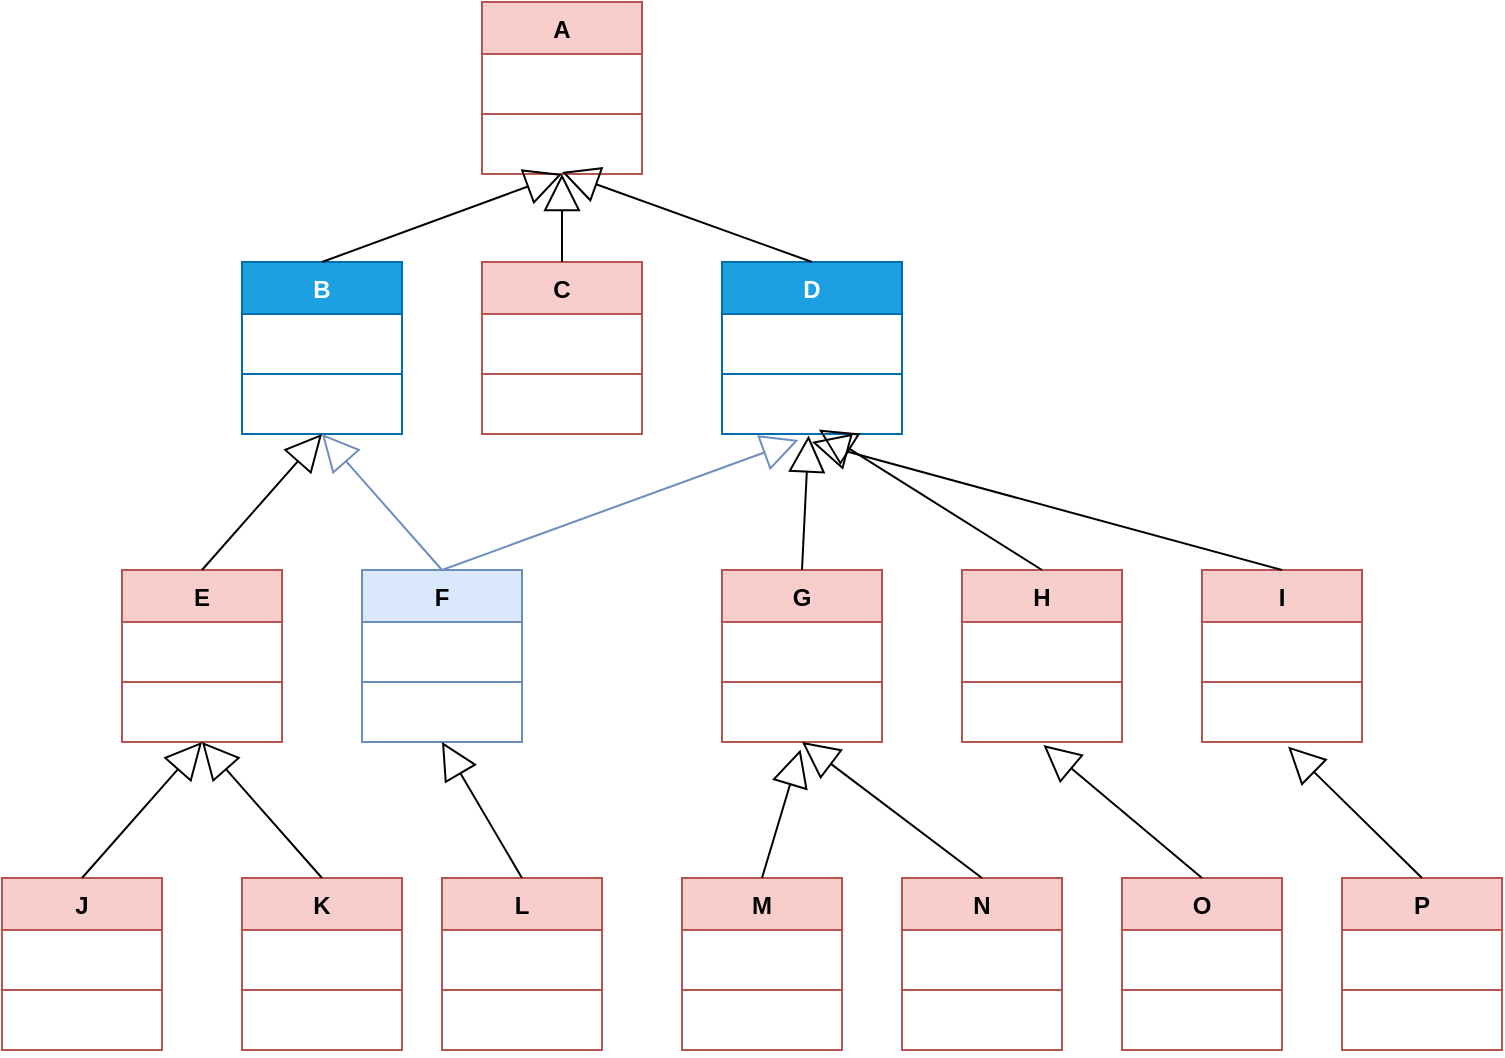 <mxfile version="26.1.1">
  <diagram name="Seite-1" id="t1emL3vpIH7qn-BHUX7M">
    <mxGraphModel dx="954" dy="498" grid="1" gridSize="10" guides="1" tooltips="1" connect="1" arrows="1" fold="1" page="1" pageScale="1" pageWidth="827" pageHeight="1169" math="0" shadow="0">
      <root>
        <mxCell id="0" />
        <mxCell id="1" parent="0" />
        <mxCell id="ouGo8xsbE3St2x3m8OEg-1" value="A" style="swimlane;fontStyle=1;align=center;verticalAlign=top;childLayout=stackLayout;horizontal=1;startSize=26;horizontalStack=0;resizeParent=1;resizeParentMax=0;resizeLast=0;collapsible=1;marginBottom=0;whiteSpace=wrap;html=1;fillColor=#f8cecc;strokeColor=#b85450;" parent="1" vertex="1">
          <mxGeometry x="360" y="30" width="80" height="86" as="geometry" />
        </mxCell>
        <mxCell id="ouGo8xsbE3St2x3m8OEg-2" value="&amp;nbsp;" style="text;strokeColor=none;fillColor=none;align=left;verticalAlign=top;spacingLeft=4;spacingRight=4;overflow=hidden;rotatable=0;points=[[0,0.5],[1,0.5]];portConstraint=eastwest;whiteSpace=wrap;html=1;" parent="ouGo8xsbE3St2x3m8OEg-1" vertex="1">
          <mxGeometry y="26" width="80" height="26" as="geometry" />
        </mxCell>
        <mxCell id="ouGo8xsbE3St2x3m8OEg-3" value="" style="line;strokeWidth=1;fillColor=none;align=left;verticalAlign=middle;spacingTop=-1;spacingLeft=3;spacingRight=3;rotatable=0;labelPosition=right;points=[];portConstraint=eastwest;strokeColor=inherit;" parent="ouGo8xsbE3St2x3m8OEg-1" vertex="1">
          <mxGeometry y="52" width="80" height="8" as="geometry" />
        </mxCell>
        <mxCell id="ouGo8xsbE3St2x3m8OEg-4" value="&amp;nbsp;" style="text;strokeColor=none;fillColor=none;align=left;verticalAlign=top;spacingLeft=4;spacingRight=4;overflow=hidden;rotatable=0;points=[[0,0.5],[1,0.5]];portConstraint=eastwest;whiteSpace=wrap;html=1;" parent="ouGo8xsbE3St2x3m8OEg-1" vertex="1">
          <mxGeometry y="60" width="80" height="26" as="geometry" />
        </mxCell>
        <mxCell id="ouGo8xsbE3St2x3m8OEg-60" value="B" style="swimlane;fontStyle=1;align=center;verticalAlign=top;childLayout=stackLayout;horizontal=1;startSize=26;horizontalStack=0;resizeParent=1;resizeParentMax=0;resizeLast=0;collapsible=1;marginBottom=0;whiteSpace=wrap;html=1;fillColor=#1ba1e2;strokeColor=#006EAF;fontColor=#ffffff;" parent="1" vertex="1">
          <mxGeometry x="240" y="160" width="80" height="86" as="geometry" />
        </mxCell>
        <mxCell id="ouGo8xsbE3St2x3m8OEg-61" value="&amp;nbsp;" style="text;strokeColor=none;fillColor=none;align=left;verticalAlign=top;spacingLeft=4;spacingRight=4;overflow=hidden;rotatable=0;points=[[0,0.5],[1,0.5]];portConstraint=eastwest;whiteSpace=wrap;html=1;" parent="ouGo8xsbE3St2x3m8OEg-60" vertex="1">
          <mxGeometry y="26" width="80" height="26" as="geometry" />
        </mxCell>
        <mxCell id="ouGo8xsbE3St2x3m8OEg-62" value="" style="line;strokeWidth=1;fillColor=none;align=left;verticalAlign=middle;spacingTop=-1;spacingLeft=3;spacingRight=3;rotatable=0;labelPosition=right;points=[];portConstraint=eastwest;strokeColor=inherit;" parent="ouGo8xsbE3St2x3m8OEg-60" vertex="1">
          <mxGeometry y="52" width="80" height="8" as="geometry" />
        </mxCell>
        <mxCell id="ouGo8xsbE3St2x3m8OEg-63" value="&amp;nbsp;" style="text;strokeColor=none;fillColor=none;align=left;verticalAlign=top;spacingLeft=4;spacingRight=4;overflow=hidden;rotatable=0;points=[[0,0.5],[1,0.5]];portConstraint=eastwest;whiteSpace=wrap;html=1;" parent="ouGo8xsbE3St2x3m8OEg-60" vertex="1">
          <mxGeometry y="60" width="80" height="26" as="geometry" />
        </mxCell>
        <mxCell id="ouGo8xsbE3St2x3m8OEg-64" value="C" style="swimlane;fontStyle=1;align=center;verticalAlign=top;childLayout=stackLayout;horizontal=1;startSize=26;horizontalStack=0;resizeParent=1;resizeParentMax=0;resizeLast=0;collapsible=1;marginBottom=0;whiteSpace=wrap;html=1;fillColor=#f8cecc;strokeColor=#b85450;" parent="1" vertex="1">
          <mxGeometry x="360" y="160" width="80" height="86" as="geometry" />
        </mxCell>
        <mxCell id="ouGo8xsbE3St2x3m8OEg-65" value="&amp;nbsp;" style="text;strokeColor=none;fillColor=none;align=left;verticalAlign=top;spacingLeft=4;spacingRight=4;overflow=hidden;rotatable=0;points=[[0,0.5],[1,0.5]];portConstraint=eastwest;whiteSpace=wrap;html=1;" parent="ouGo8xsbE3St2x3m8OEg-64" vertex="1">
          <mxGeometry y="26" width="80" height="26" as="geometry" />
        </mxCell>
        <mxCell id="ouGo8xsbE3St2x3m8OEg-66" value="" style="line;strokeWidth=1;fillColor=none;align=left;verticalAlign=middle;spacingTop=-1;spacingLeft=3;spacingRight=3;rotatable=0;labelPosition=right;points=[];portConstraint=eastwest;strokeColor=inherit;" parent="ouGo8xsbE3St2x3m8OEg-64" vertex="1">
          <mxGeometry y="52" width="80" height="8" as="geometry" />
        </mxCell>
        <mxCell id="ouGo8xsbE3St2x3m8OEg-67" value="&amp;nbsp;" style="text;strokeColor=none;fillColor=none;align=left;verticalAlign=top;spacingLeft=4;spacingRight=4;overflow=hidden;rotatable=0;points=[[0,0.5],[1,0.5]];portConstraint=eastwest;whiteSpace=wrap;html=1;" parent="ouGo8xsbE3St2x3m8OEg-64" vertex="1">
          <mxGeometry y="60" width="80" height="26" as="geometry" />
        </mxCell>
        <mxCell id="ouGo8xsbE3St2x3m8OEg-68" value="D" style="swimlane;fontStyle=1;align=center;verticalAlign=top;childLayout=stackLayout;horizontal=1;startSize=26;horizontalStack=0;resizeParent=1;resizeParentMax=0;resizeLast=0;collapsible=1;marginBottom=0;whiteSpace=wrap;html=1;fillColor=#1ba1e2;strokeColor=#006EAF;fontColor=#ffffff;" parent="1" vertex="1">
          <mxGeometry x="480" y="160" width="90" height="86" as="geometry" />
        </mxCell>
        <mxCell id="ouGo8xsbE3St2x3m8OEg-69" value="&amp;nbsp;" style="text;strokeColor=none;fillColor=none;align=left;verticalAlign=top;spacingLeft=4;spacingRight=4;overflow=hidden;rotatable=0;points=[[0,0.5],[1,0.5]];portConstraint=eastwest;whiteSpace=wrap;html=1;" parent="ouGo8xsbE3St2x3m8OEg-68" vertex="1">
          <mxGeometry y="26" width="90" height="26" as="geometry" />
        </mxCell>
        <mxCell id="ouGo8xsbE3St2x3m8OEg-70" value="" style="line;strokeWidth=1;fillColor=none;align=left;verticalAlign=middle;spacingTop=-1;spacingLeft=3;spacingRight=3;rotatable=0;labelPosition=right;points=[];portConstraint=eastwest;strokeColor=inherit;" parent="ouGo8xsbE3St2x3m8OEg-68" vertex="1">
          <mxGeometry y="52" width="90" height="8" as="geometry" />
        </mxCell>
        <mxCell id="ouGo8xsbE3St2x3m8OEg-71" value="&amp;nbsp;" style="text;strokeColor=none;fillColor=none;align=left;verticalAlign=top;spacingLeft=4;spacingRight=4;overflow=hidden;rotatable=0;points=[[0,0.5],[1,0.5]];portConstraint=eastwest;whiteSpace=wrap;html=1;" parent="ouGo8xsbE3St2x3m8OEg-68" vertex="1">
          <mxGeometry y="60" width="90" height="26" as="geometry" />
        </mxCell>
        <mxCell id="ouGo8xsbE3St2x3m8OEg-73" value="" style="endArrow=block;endSize=16;endFill=0;html=1;rounded=0;exitX=0.5;exitY=0;exitDx=0;exitDy=0;entryX=0.5;entryY=1;entryDx=0;entryDy=0;" parent="1" source="ouGo8xsbE3St2x3m8OEg-60" target="ouGo8xsbE3St2x3m8OEg-1" edge="1">
          <mxGeometry width="160" relative="1" as="geometry">
            <mxPoint x="290" y="140" as="sourcePoint" />
            <mxPoint x="450" y="140" as="targetPoint" />
          </mxGeometry>
        </mxCell>
        <mxCell id="ouGo8xsbE3St2x3m8OEg-74" value="" style="endArrow=block;endSize=16;endFill=0;html=1;rounded=0;exitX=0.5;exitY=0;exitDx=0;exitDy=0;" parent="1" source="ouGo8xsbE3St2x3m8OEg-64" target="ouGo8xsbE3St2x3m8OEg-1" edge="1">
          <mxGeometry width="160" relative="1" as="geometry">
            <mxPoint x="290" y="170" as="sourcePoint" />
            <mxPoint x="410" y="126" as="targetPoint" />
          </mxGeometry>
        </mxCell>
        <mxCell id="ouGo8xsbE3St2x3m8OEg-75" value="" style="endArrow=block;endSize=16;endFill=0;html=1;rounded=0;exitX=0.5;exitY=0;exitDx=0;exitDy=0;" parent="1" source="ouGo8xsbE3St2x3m8OEg-68" edge="1">
          <mxGeometry width="160" relative="1" as="geometry">
            <mxPoint x="410" y="170" as="sourcePoint" />
            <mxPoint x="400" y="115" as="targetPoint" />
          </mxGeometry>
        </mxCell>
        <mxCell id="ouGo8xsbE3St2x3m8OEg-76" value="E" style="swimlane;fontStyle=1;align=center;verticalAlign=top;childLayout=stackLayout;horizontal=1;startSize=26;horizontalStack=0;resizeParent=1;resizeParentMax=0;resizeLast=0;collapsible=1;marginBottom=0;whiteSpace=wrap;html=1;fillColor=#f8cecc;strokeColor=#b85450;" parent="1" vertex="1">
          <mxGeometry x="180" y="314" width="80" height="86" as="geometry" />
        </mxCell>
        <mxCell id="ouGo8xsbE3St2x3m8OEg-77" value="&amp;nbsp;" style="text;strokeColor=none;fillColor=none;align=left;verticalAlign=top;spacingLeft=4;spacingRight=4;overflow=hidden;rotatable=0;points=[[0,0.5],[1,0.5]];portConstraint=eastwest;whiteSpace=wrap;html=1;" parent="ouGo8xsbE3St2x3m8OEg-76" vertex="1">
          <mxGeometry y="26" width="80" height="26" as="geometry" />
        </mxCell>
        <mxCell id="ouGo8xsbE3St2x3m8OEg-78" value="" style="line;strokeWidth=1;fillColor=none;align=left;verticalAlign=middle;spacingTop=-1;spacingLeft=3;spacingRight=3;rotatable=0;labelPosition=right;points=[];portConstraint=eastwest;strokeColor=inherit;" parent="ouGo8xsbE3St2x3m8OEg-76" vertex="1">
          <mxGeometry y="52" width="80" height="8" as="geometry" />
        </mxCell>
        <mxCell id="ouGo8xsbE3St2x3m8OEg-79" value="&amp;nbsp;" style="text;strokeColor=none;fillColor=none;align=left;verticalAlign=top;spacingLeft=4;spacingRight=4;overflow=hidden;rotatable=0;points=[[0,0.5],[1,0.5]];portConstraint=eastwest;whiteSpace=wrap;html=1;" parent="ouGo8xsbE3St2x3m8OEg-76" vertex="1">
          <mxGeometry y="60" width="80" height="26" as="geometry" />
        </mxCell>
        <mxCell id="ouGo8xsbE3St2x3m8OEg-80" value="F" style="swimlane;fontStyle=1;align=center;verticalAlign=top;childLayout=stackLayout;horizontal=1;startSize=26;horizontalStack=0;resizeParent=1;resizeParentMax=0;resizeLast=0;collapsible=1;marginBottom=0;whiteSpace=wrap;html=1;fillColor=#dae8fc;strokeColor=#6c8ebf;" parent="1" vertex="1">
          <mxGeometry x="300" y="314" width="80" height="86" as="geometry" />
        </mxCell>
        <mxCell id="ouGo8xsbE3St2x3m8OEg-81" value="&amp;nbsp;" style="text;strokeColor=none;fillColor=none;align=left;verticalAlign=top;spacingLeft=4;spacingRight=4;overflow=hidden;rotatable=0;points=[[0,0.5],[1,0.5]];portConstraint=eastwest;whiteSpace=wrap;html=1;" parent="ouGo8xsbE3St2x3m8OEg-80" vertex="1">
          <mxGeometry y="26" width="80" height="26" as="geometry" />
        </mxCell>
        <mxCell id="ouGo8xsbE3St2x3m8OEg-82" value="" style="line;strokeWidth=1;fillColor=none;align=left;verticalAlign=middle;spacingTop=-1;spacingLeft=3;spacingRight=3;rotatable=0;labelPosition=right;points=[];portConstraint=eastwest;strokeColor=inherit;" parent="ouGo8xsbE3St2x3m8OEg-80" vertex="1">
          <mxGeometry y="52" width="80" height="8" as="geometry" />
        </mxCell>
        <mxCell id="ouGo8xsbE3St2x3m8OEg-83" value="&amp;nbsp;" style="text;strokeColor=none;fillColor=none;align=left;verticalAlign=top;spacingLeft=4;spacingRight=4;overflow=hidden;rotatable=0;points=[[0,0.5],[1,0.5]];portConstraint=eastwest;whiteSpace=wrap;html=1;" parent="ouGo8xsbE3St2x3m8OEg-80" vertex="1">
          <mxGeometry y="60" width="80" height="26" as="geometry" />
        </mxCell>
        <mxCell id="ouGo8xsbE3St2x3m8OEg-84" value="" style="endArrow=block;endSize=16;endFill=0;html=1;rounded=0;exitX=0.5;exitY=0;exitDx=0;exitDy=0;entryX=0.5;entryY=1;entryDx=0;entryDy=0;" parent="1" source="ouGo8xsbE3St2x3m8OEg-76" target="ouGo8xsbE3St2x3m8OEg-60" edge="1">
          <mxGeometry width="160" relative="1" as="geometry">
            <mxPoint x="230" y="294" as="sourcePoint" />
            <mxPoint x="340" y="270" as="targetPoint" />
          </mxGeometry>
        </mxCell>
        <mxCell id="ouGo8xsbE3St2x3m8OEg-85" value="" style="endArrow=block;endSize=16;endFill=0;html=1;rounded=0;exitX=0.5;exitY=0;exitDx=0;exitDy=0;entryX=0.5;entryY=1;entryDx=0;entryDy=0;fillColor=#dae8fc;strokeColor=#6c8ebf;" parent="1" source="ouGo8xsbE3St2x3m8OEg-80" target="ouGo8xsbE3St2x3m8OEg-60" edge="1">
          <mxGeometry width="160" relative="1" as="geometry">
            <mxPoint x="230" y="324" as="sourcePoint" />
            <mxPoint x="290" y="256" as="targetPoint" />
          </mxGeometry>
        </mxCell>
        <mxCell id="ouGo8xsbE3St2x3m8OEg-88" value="G" style="swimlane;fontStyle=1;align=center;verticalAlign=top;childLayout=stackLayout;horizontal=1;startSize=26;horizontalStack=0;resizeParent=1;resizeParentMax=0;resizeLast=0;collapsible=1;marginBottom=0;whiteSpace=wrap;html=1;fillColor=#f8cecc;strokeColor=#b85450;" parent="1" vertex="1">
          <mxGeometry x="480" y="314" width="80" height="86" as="geometry" />
        </mxCell>
        <mxCell id="ouGo8xsbE3St2x3m8OEg-89" value="&amp;nbsp;" style="text;strokeColor=none;fillColor=none;align=left;verticalAlign=top;spacingLeft=4;spacingRight=4;overflow=hidden;rotatable=0;points=[[0,0.5],[1,0.5]];portConstraint=eastwest;whiteSpace=wrap;html=1;" parent="ouGo8xsbE3St2x3m8OEg-88" vertex="1">
          <mxGeometry y="26" width="80" height="26" as="geometry" />
        </mxCell>
        <mxCell id="ouGo8xsbE3St2x3m8OEg-90" value="" style="line;strokeWidth=1;fillColor=none;align=left;verticalAlign=middle;spacingTop=-1;spacingLeft=3;spacingRight=3;rotatable=0;labelPosition=right;points=[];portConstraint=eastwest;strokeColor=inherit;" parent="ouGo8xsbE3St2x3m8OEg-88" vertex="1">
          <mxGeometry y="52" width="80" height="8" as="geometry" />
        </mxCell>
        <mxCell id="ouGo8xsbE3St2x3m8OEg-91" value="&amp;nbsp;" style="text;strokeColor=none;fillColor=none;align=left;verticalAlign=top;spacingLeft=4;spacingRight=4;overflow=hidden;rotatable=0;points=[[0,0.5],[1,0.5]];portConstraint=eastwest;whiteSpace=wrap;html=1;" parent="ouGo8xsbE3St2x3m8OEg-88" vertex="1">
          <mxGeometry y="60" width="80" height="26" as="geometry" />
        </mxCell>
        <mxCell id="ouGo8xsbE3St2x3m8OEg-92" value="H" style="swimlane;fontStyle=1;align=center;verticalAlign=top;childLayout=stackLayout;horizontal=1;startSize=26;horizontalStack=0;resizeParent=1;resizeParentMax=0;resizeLast=0;collapsible=1;marginBottom=0;whiteSpace=wrap;html=1;fillColor=#f8cecc;strokeColor=#b85450;" parent="1" vertex="1">
          <mxGeometry x="600" y="314" width="80" height="86" as="geometry" />
        </mxCell>
        <mxCell id="ouGo8xsbE3St2x3m8OEg-93" value="&amp;nbsp;" style="text;strokeColor=none;fillColor=none;align=left;verticalAlign=top;spacingLeft=4;spacingRight=4;overflow=hidden;rotatable=0;points=[[0,0.5],[1,0.5]];portConstraint=eastwest;whiteSpace=wrap;html=1;" parent="ouGo8xsbE3St2x3m8OEg-92" vertex="1">
          <mxGeometry y="26" width="80" height="26" as="geometry" />
        </mxCell>
        <mxCell id="ouGo8xsbE3St2x3m8OEg-94" value="" style="line;strokeWidth=1;fillColor=none;align=left;verticalAlign=middle;spacingTop=-1;spacingLeft=3;spacingRight=3;rotatable=0;labelPosition=right;points=[];portConstraint=eastwest;strokeColor=inherit;" parent="ouGo8xsbE3St2x3m8OEg-92" vertex="1">
          <mxGeometry y="52" width="80" height="8" as="geometry" />
        </mxCell>
        <mxCell id="ouGo8xsbE3St2x3m8OEg-95" value="&amp;nbsp;" style="text;strokeColor=none;fillColor=none;align=left;verticalAlign=top;spacingLeft=4;spacingRight=4;overflow=hidden;rotatable=0;points=[[0,0.5],[1,0.5]];portConstraint=eastwest;whiteSpace=wrap;html=1;" parent="ouGo8xsbE3St2x3m8OEg-92" vertex="1">
          <mxGeometry y="60" width="80" height="26" as="geometry" />
        </mxCell>
        <mxCell id="ouGo8xsbE3St2x3m8OEg-96" value="I" style="swimlane;fontStyle=1;align=center;verticalAlign=top;childLayout=stackLayout;horizontal=1;startSize=26;horizontalStack=0;resizeParent=1;resizeParentMax=0;resizeLast=0;collapsible=1;marginBottom=0;whiteSpace=wrap;html=1;fillColor=#f8cecc;strokeColor=#b85450;" parent="1" vertex="1">
          <mxGeometry x="720" y="314" width="80" height="86" as="geometry" />
        </mxCell>
        <mxCell id="ouGo8xsbE3St2x3m8OEg-97" value="&amp;nbsp;" style="text;strokeColor=none;fillColor=none;align=left;verticalAlign=top;spacingLeft=4;spacingRight=4;overflow=hidden;rotatable=0;points=[[0,0.5],[1,0.5]];portConstraint=eastwest;whiteSpace=wrap;html=1;" parent="ouGo8xsbE3St2x3m8OEg-96" vertex="1">
          <mxGeometry y="26" width="80" height="26" as="geometry" />
        </mxCell>
        <mxCell id="ouGo8xsbE3St2x3m8OEg-98" value="" style="line;strokeWidth=1;fillColor=none;align=left;verticalAlign=middle;spacingTop=-1;spacingLeft=3;spacingRight=3;rotatable=0;labelPosition=right;points=[];portConstraint=eastwest;strokeColor=inherit;" parent="ouGo8xsbE3St2x3m8OEg-96" vertex="1">
          <mxGeometry y="52" width="80" height="8" as="geometry" />
        </mxCell>
        <mxCell id="ouGo8xsbE3St2x3m8OEg-99" value="&amp;nbsp;" style="text;strokeColor=none;fillColor=none;align=left;verticalAlign=top;spacingLeft=4;spacingRight=4;overflow=hidden;rotatable=0;points=[[0,0.5],[1,0.5]];portConstraint=eastwest;whiteSpace=wrap;html=1;" parent="ouGo8xsbE3St2x3m8OEg-96" vertex="1">
          <mxGeometry y="60" width="80" height="26" as="geometry" />
        </mxCell>
        <mxCell id="ouGo8xsbE3St2x3m8OEg-100" value="" style="endArrow=block;endSize=16;endFill=0;html=1;rounded=0;exitX=0.5;exitY=0;exitDx=0;exitDy=0;entryX=0.481;entryY=1.029;entryDx=0;entryDy=0;entryPerimeter=0;" parent="1" source="ouGo8xsbE3St2x3m8OEg-88" target="ouGo8xsbE3St2x3m8OEg-71" edge="1">
          <mxGeometry width="160" relative="1" as="geometry">
            <mxPoint x="530" y="308" as="sourcePoint" />
            <mxPoint x="640" y="284" as="targetPoint" />
          </mxGeometry>
        </mxCell>
        <mxCell id="ouGo8xsbE3St2x3m8OEg-101" value="" style="endArrow=block;endSize=16;endFill=0;html=1;rounded=0;exitX=0.5;exitY=0;exitDx=0;exitDy=0;entryX=0.538;entryY=0.913;entryDx=0;entryDy=0;entryPerimeter=0;" parent="1" source="ouGo8xsbE3St2x3m8OEg-92" target="ouGo8xsbE3St2x3m8OEg-71" edge="1">
          <mxGeometry width="160" relative="1" as="geometry">
            <mxPoint x="530" y="338" as="sourcePoint" />
            <mxPoint x="640" y="284" as="targetPoint" />
          </mxGeometry>
        </mxCell>
        <mxCell id="ouGo8xsbE3St2x3m8OEg-102" value="" style="endArrow=block;endSize=16;endFill=0;html=1;rounded=0;exitX=0.5;exitY=0;exitDx=0;exitDy=0;entryX=0.5;entryY=1.154;entryDx=0;entryDy=0;entryPerimeter=0;" parent="1" source="ouGo8xsbE3St2x3m8OEg-96" target="ouGo8xsbE3St2x3m8OEg-71" edge="1">
          <mxGeometry width="160" relative="1" as="geometry">
            <mxPoint x="650" y="338" as="sourcePoint" />
            <mxPoint x="650" y="294" as="targetPoint" />
          </mxGeometry>
        </mxCell>
        <mxCell id="ouGo8xsbE3St2x3m8OEg-113" value="L" style="swimlane;fontStyle=1;align=center;verticalAlign=top;childLayout=stackLayout;horizontal=1;startSize=26;horizontalStack=0;resizeParent=1;resizeParentMax=0;resizeLast=0;collapsible=1;marginBottom=0;whiteSpace=wrap;html=1;fillColor=#f8cecc;strokeColor=#b85450;" parent="1" vertex="1">
          <mxGeometry x="340" y="468" width="80" height="86" as="geometry" />
        </mxCell>
        <mxCell id="ouGo8xsbE3St2x3m8OEg-114" value="&amp;nbsp;" style="text;strokeColor=none;fillColor=none;align=left;verticalAlign=top;spacingLeft=4;spacingRight=4;overflow=hidden;rotatable=0;points=[[0,0.5],[1,0.5]];portConstraint=eastwest;whiteSpace=wrap;html=1;" parent="ouGo8xsbE3St2x3m8OEg-113" vertex="1">
          <mxGeometry y="26" width="80" height="26" as="geometry" />
        </mxCell>
        <mxCell id="ouGo8xsbE3St2x3m8OEg-115" value="" style="line;strokeWidth=1;fillColor=none;align=left;verticalAlign=middle;spacingTop=-1;spacingLeft=3;spacingRight=3;rotatable=0;labelPosition=right;points=[];portConstraint=eastwest;strokeColor=inherit;" parent="ouGo8xsbE3St2x3m8OEg-113" vertex="1">
          <mxGeometry y="52" width="80" height="8" as="geometry" />
        </mxCell>
        <mxCell id="ouGo8xsbE3St2x3m8OEg-116" value="&amp;nbsp;" style="text;strokeColor=none;fillColor=none;align=left;verticalAlign=top;spacingLeft=4;spacingRight=4;overflow=hidden;rotatable=0;points=[[0,0.5],[1,0.5]];portConstraint=eastwest;whiteSpace=wrap;html=1;" parent="ouGo8xsbE3St2x3m8OEg-113" vertex="1">
          <mxGeometry y="60" width="80" height="26" as="geometry" />
        </mxCell>
        <mxCell id="ouGo8xsbE3St2x3m8OEg-117" value="N" style="swimlane;fontStyle=1;align=center;verticalAlign=top;childLayout=stackLayout;horizontal=1;startSize=26;horizontalStack=0;resizeParent=1;resizeParentMax=0;resizeLast=0;collapsible=1;marginBottom=0;whiteSpace=wrap;html=1;fillColor=#f8cecc;strokeColor=#b85450;" parent="1" vertex="1">
          <mxGeometry x="570" y="468" width="80" height="86" as="geometry" />
        </mxCell>
        <mxCell id="ouGo8xsbE3St2x3m8OEg-118" value="&amp;nbsp;" style="text;strokeColor=none;fillColor=none;align=left;verticalAlign=top;spacingLeft=4;spacingRight=4;overflow=hidden;rotatable=0;points=[[0,0.5],[1,0.5]];portConstraint=eastwest;whiteSpace=wrap;html=1;" parent="ouGo8xsbE3St2x3m8OEg-117" vertex="1">
          <mxGeometry y="26" width="80" height="26" as="geometry" />
        </mxCell>
        <mxCell id="ouGo8xsbE3St2x3m8OEg-119" value="" style="line;strokeWidth=1;fillColor=none;align=left;verticalAlign=middle;spacingTop=-1;spacingLeft=3;spacingRight=3;rotatable=0;labelPosition=right;points=[];portConstraint=eastwest;strokeColor=inherit;" parent="ouGo8xsbE3St2x3m8OEg-117" vertex="1">
          <mxGeometry y="52" width="80" height="8" as="geometry" />
        </mxCell>
        <mxCell id="ouGo8xsbE3St2x3m8OEg-120" value="&amp;nbsp;" style="text;strokeColor=none;fillColor=none;align=left;verticalAlign=top;spacingLeft=4;spacingRight=4;overflow=hidden;rotatable=0;points=[[0,0.5],[1,0.5]];portConstraint=eastwest;whiteSpace=wrap;html=1;" parent="ouGo8xsbE3St2x3m8OEg-117" vertex="1">
          <mxGeometry y="60" width="80" height="26" as="geometry" />
        </mxCell>
        <mxCell id="ouGo8xsbE3St2x3m8OEg-121" value="" style="endArrow=block;endSize=16;endFill=0;html=1;rounded=0;exitX=0.5;exitY=0;exitDx=0;exitDy=0;entryX=0.5;entryY=1;entryDx=0;entryDy=0;" parent="1" source="ouGo8xsbE3St2x3m8OEg-113" target="ouGo8xsbE3St2x3m8OEg-80" edge="1">
          <mxGeometry width="160" relative="1" as="geometry">
            <mxPoint x="470" y="448" as="sourcePoint" />
            <mxPoint x="520" y="400" as="targetPoint" />
          </mxGeometry>
        </mxCell>
        <mxCell id="ouGo8xsbE3St2x3m8OEg-122" value="" style="endArrow=block;endSize=16;endFill=0;html=1;rounded=0;exitX=0.5;exitY=0;exitDx=0;exitDy=0;entryX=0.5;entryY=1;entryDx=0;entryDy=0;" parent="1" source="ouGo8xsbE3St2x3m8OEg-117" edge="1">
          <mxGeometry width="160" relative="1" as="geometry">
            <mxPoint x="470" y="478" as="sourcePoint" />
            <mxPoint x="520" y="400" as="targetPoint" />
          </mxGeometry>
        </mxCell>
        <mxCell id="ouGo8xsbE3St2x3m8OEg-123" value="J" style="swimlane;fontStyle=1;align=center;verticalAlign=top;childLayout=stackLayout;horizontal=1;startSize=26;horizontalStack=0;resizeParent=1;resizeParentMax=0;resizeLast=0;collapsible=1;marginBottom=0;whiteSpace=wrap;html=1;fillColor=#f8cecc;strokeColor=#b85450;" parent="1" vertex="1">
          <mxGeometry x="120" y="468" width="80" height="86" as="geometry" />
        </mxCell>
        <mxCell id="ouGo8xsbE3St2x3m8OEg-124" value="&amp;nbsp;" style="text;strokeColor=none;fillColor=none;align=left;verticalAlign=top;spacingLeft=4;spacingRight=4;overflow=hidden;rotatable=0;points=[[0,0.5],[1,0.5]];portConstraint=eastwest;whiteSpace=wrap;html=1;" parent="ouGo8xsbE3St2x3m8OEg-123" vertex="1">
          <mxGeometry y="26" width="80" height="26" as="geometry" />
        </mxCell>
        <mxCell id="ouGo8xsbE3St2x3m8OEg-125" value="" style="line;strokeWidth=1;fillColor=none;align=left;verticalAlign=middle;spacingTop=-1;spacingLeft=3;spacingRight=3;rotatable=0;labelPosition=right;points=[];portConstraint=eastwest;strokeColor=inherit;" parent="ouGo8xsbE3St2x3m8OEg-123" vertex="1">
          <mxGeometry y="52" width="80" height="8" as="geometry" />
        </mxCell>
        <mxCell id="ouGo8xsbE3St2x3m8OEg-126" value="&amp;nbsp;" style="text;strokeColor=none;fillColor=none;align=left;verticalAlign=top;spacingLeft=4;spacingRight=4;overflow=hidden;rotatable=0;points=[[0,0.5],[1,0.5]];portConstraint=eastwest;whiteSpace=wrap;html=1;" parent="ouGo8xsbE3St2x3m8OEg-123" vertex="1">
          <mxGeometry y="60" width="80" height="26" as="geometry" />
        </mxCell>
        <mxCell id="ouGo8xsbE3St2x3m8OEg-127" value="K" style="swimlane;fontStyle=1;align=center;verticalAlign=top;childLayout=stackLayout;horizontal=1;startSize=26;horizontalStack=0;resizeParent=1;resizeParentMax=0;resizeLast=0;collapsible=1;marginBottom=0;whiteSpace=wrap;html=1;fillColor=#f8cecc;strokeColor=#b85450;" parent="1" vertex="1">
          <mxGeometry x="240" y="468" width="80" height="86" as="geometry" />
        </mxCell>
        <mxCell id="ouGo8xsbE3St2x3m8OEg-128" value="&amp;nbsp;" style="text;strokeColor=none;fillColor=none;align=left;verticalAlign=top;spacingLeft=4;spacingRight=4;overflow=hidden;rotatable=0;points=[[0,0.5],[1,0.5]];portConstraint=eastwest;whiteSpace=wrap;html=1;" parent="ouGo8xsbE3St2x3m8OEg-127" vertex="1">
          <mxGeometry y="26" width="80" height="26" as="geometry" />
        </mxCell>
        <mxCell id="ouGo8xsbE3St2x3m8OEg-129" value="" style="line;strokeWidth=1;fillColor=none;align=left;verticalAlign=middle;spacingTop=-1;spacingLeft=3;spacingRight=3;rotatable=0;labelPosition=right;points=[];portConstraint=eastwest;strokeColor=inherit;" parent="ouGo8xsbE3St2x3m8OEg-127" vertex="1">
          <mxGeometry y="52" width="80" height="8" as="geometry" />
        </mxCell>
        <mxCell id="ouGo8xsbE3St2x3m8OEg-130" value="&amp;nbsp;" style="text;strokeColor=none;fillColor=none;align=left;verticalAlign=top;spacingLeft=4;spacingRight=4;overflow=hidden;rotatable=0;points=[[0,0.5],[1,0.5]];portConstraint=eastwest;whiteSpace=wrap;html=1;" parent="ouGo8xsbE3St2x3m8OEg-127" vertex="1">
          <mxGeometry y="60" width="80" height="26" as="geometry" />
        </mxCell>
        <mxCell id="ouGo8xsbE3St2x3m8OEg-131" value="" style="endArrow=block;endSize=16;endFill=0;html=1;rounded=0;exitX=0.5;exitY=0;exitDx=0;exitDy=0;entryX=0.5;entryY=1;entryDx=0;entryDy=0;" parent="1" source="ouGo8xsbE3St2x3m8OEg-123" edge="1">
          <mxGeometry width="160" relative="1" as="geometry">
            <mxPoint x="170" y="448" as="sourcePoint" />
            <mxPoint x="220" y="400" as="targetPoint" />
          </mxGeometry>
        </mxCell>
        <mxCell id="ouGo8xsbE3St2x3m8OEg-132" value="" style="endArrow=block;endSize=16;endFill=0;html=1;rounded=0;exitX=0.5;exitY=0;exitDx=0;exitDy=0;entryX=0.5;entryY=1;entryDx=0;entryDy=0;" parent="1" source="ouGo8xsbE3St2x3m8OEg-127" edge="1">
          <mxGeometry width="160" relative="1" as="geometry">
            <mxPoint x="170" y="478" as="sourcePoint" />
            <mxPoint x="220" y="400" as="targetPoint" />
          </mxGeometry>
        </mxCell>
        <mxCell id="ouGo8xsbE3St2x3m8OEg-133" value="M" style="swimlane;fontStyle=1;align=center;verticalAlign=top;childLayout=stackLayout;horizontal=1;startSize=26;horizontalStack=0;resizeParent=1;resizeParentMax=0;resizeLast=0;collapsible=1;marginBottom=0;whiteSpace=wrap;html=1;fillColor=#f8cecc;strokeColor=#b85450;" parent="1" vertex="1">
          <mxGeometry x="460" y="468" width="80" height="86" as="geometry" />
        </mxCell>
        <mxCell id="ouGo8xsbE3St2x3m8OEg-134" value="&amp;nbsp;" style="text;strokeColor=none;fillColor=none;align=left;verticalAlign=top;spacingLeft=4;spacingRight=4;overflow=hidden;rotatable=0;points=[[0,0.5],[1,0.5]];portConstraint=eastwest;whiteSpace=wrap;html=1;" parent="ouGo8xsbE3St2x3m8OEg-133" vertex="1">
          <mxGeometry y="26" width="80" height="26" as="geometry" />
        </mxCell>
        <mxCell id="ouGo8xsbE3St2x3m8OEg-135" value="" style="line;strokeWidth=1;fillColor=none;align=left;verticalAlign=middle;spacingTop=-1;spacingLeft=3;spacingRight=3;rotatable=0;labelPosition=right;points=[];portConstraint=eastwest;strokeColor=inherit;" parent="ouGo8xsbE3St2x3m8OEg-133" vertex="1">
          <mxGeometry y="52" width="80" height="8" as="geometry" />
        </mxCell>
        <mxCell id="ouGo8xsbE3St2x3m8OEg-136" value="&amp;nbsp;" style="text;strokeColor=none;fillColor=none;align=left;verticalAlign=top;spacingLeft=4;spacingRight=4;overflow=hidden;rotatable=0;points=[[0,0.5],[1,0.5]];portConstraint=eastwest;whiteSpace=wrap;html=1;" parent="ouGo8xsbE3St2x3m8OEg-133" vertex="1">
          <mxGeometry y="60" width="80" height="26" as="geometry" />
        </mxCell>
        <mxCell id="ouGo8xsbE3St2x3m8OEg-137" value="" style="endArrow=block;endSize=16;endFill=0;html=1;rounded=0;exitX=0.5;exitY=0;exitDx=0;exitDy=0;entryX=0.491;entryY=1.144;entryDx=0;entryDy=0;entryPerimeter=0;" parent="1" source="ouGo8xsbE3St2x3m8OEg-133" target="ouGo8xsbE3St2x3m8OEg-91" edge="1">
          <mxGeometry width="160" relative="1" as="geometry">
            <mxPoint x="480" y="458" as="sourcePoint" />
            <mxPoint x="530" y="410" as="targetPoint" />
          </mxGeometry>
        </mxCell>
        <mxCell id="ouGo8xsbE3St2x3m8OEg-138" value="O" style="swimlane;fontStyle=1;align=center;verticalAlign=top;childLayout=stackLayout;horizontal=1;startSize=26;horizontalStack=0;resizeParent=1;resizeParentMax=0;resizeLast=0;collapsible=1;marginBottom=0;whiteSpace=wrap;html=1;fillColor=#f8cecc;strokeColor=#b85450;" parent="1" vertex="1">
          <mxGeometry x="680" y="468" width="80" height="86" as="geometry" />
        </mxCell>
        <mxCell id="ouGo8xsbE3St2x3m8OEg-139" value="&amp;nbsp;" style="text;strokeColor=none;fillColor=none;align=left;verticalAlign=top;spacingLeft=4;spacingRight=4;overflow=hidden;rotatable=0;points=[[0,0.5],[1,0.5]];portConstraint=eastwest;whiteSpace=wrap;html=1;" parent="ouGo8xsbE3St2x3m8OEg-138" vertex="1">
          <mxGeometry y="26" width="80" height="26" as="geometry" />
        </mxCell>
        <mxCell id="ouGo8xsbE3St2x3m8OEg-140" value="" style="line;strokeWidth=1;fillColor=none;align=left;verticalAlign=middle;spacingTop=-1;spacingLeft=3;spacingRight=3;rotatable=0;labelPosition=right;points=[];portConstraint=eastwest;strokeColor=inherit;" parent="ouGo8xsbE3St2x3m8OEg-138" vertex="1">
          <mxGeometry y="52" width="80" height="8" as="geometry" />
        </mxCell>
        <mxCell id="ouGo8xsbE3St2x3m8OEg-141" value="&amp;nbsp;" style="text;strokeColor=none;fillColor=none;align=left;verticalAlign=top;spacingLeft=4;spacingRight=4;overflow=hidden;rotatable=0;points=[[0,0.5],[1,0.5]];portConstraint=eastwest;whiteSpace=wrap;html=1;" parent="ouGo8xsbE3St2x3m8OEg-138" vertex="1">
          <mxGeometry y="60" width="80" height="26" as="geometry" />
        </mxCell>
        <mxCell id="ouGo8xsbE3St2x3m8OEg-142" value="" style="endArrow=block;endSize=16;endFill=0;html=1;rounded=0;exitX=0.5;exitY=0;exitDx=0;exitDy=0;entryX=0.509;entryY=1.058;entryDx=0;entryDy=0;entryPerimeter=0;" parent="1" source="ouGo8xsbE3St2x3m8OEg-138" target="ouGo8xsbE3St2x3m8OEg-95" edge="1">
          <mxGeometry width="160" relative="1" as="geometry">
            <mxPoint x="580" y="478" as="sourcePoint" />
            <mxPoint x="630" y="400" as="targetPoint" />
          </mxGeometry>
        </mxCell>
        <mxCell id="ouGo8xsbE3St2x3m8OEg-143" value="P" style="swimlane;fontStyle=1;align=center;verticalAlign=top;childLayout=stackLayout;horizontal=1;startSize=26;horizontalStack=0;resizeParent=1;resizeParentMax=0;resizeLast=0;collapsible=1;marginBottom=0;whiteSpace=wrap;html=1;fillColor=#f8cecc;strokeColor=#b85450;" parent="1" vertex="1">
          <mxGeometry x="790" y="468" width="80" height="86" as="geometry" />
        </mxCell>
        <mxCell id="ouGo8xsbE3St2x3m8OEg-144" value="&amp;nbsp;" style="text;strokeColor=none;fillColor=none;align=left;verticalAlign=top;spacingLeft=4;spacingRight=4;overflow=hidden;rotatable=0;points=[[0,0.5],[1,0.5]];portConstraint=eastwest;whiteSpace=wrap;html=1;" parent="ouGo8xsbE3St2x3m8OEg-143" vertex="1">
          <mxGeometry y="26" width="80" height="26" as="geometry" />
        </mxCell>
        <mxCell id="ouGo8xsbE3St2x3m8OEg-145" value="" style="line;strokeWidth=1;fillColor=none;align=left;verticalAlign=middle;spacingTop=-1;spacingLeft=3;spacingRight=3;rotatable=0;labelPosition=right;points=[];portConstraint=eastwest;strokeColor=inherit;" parent="ouGo8xsbE3St2x3m8OEg-143" vertex="1">
          <mxGeometry y="52" width="80" height="8" as="geometry" />
        </mxCell>
        <mxCell id="ouGo8xsbE3St2x3m8OEg-146" value="&amp;nbsp;" style="text;strokeColor=none;fillColor=none;align=left;verticalAlign=top;spacingLeft=4;spacingRight=4;overflow=hidden;rotatable=0;points=[[0,0.5],[1,0.5]];portConstraint=eastwest;whiteSpace=wrap;html=1;" parent="ouGo8xsbE3St2x3m8OEg-143" vertex="1">
          <mxGeometry y="60" width="80" height="26" as="geometry" />
        </mxCell>
        <mxCell id="ouGo8xsbE3St2x3m8OEg-147" value="" style="endArrow=block;endSize=16;endFill=0;html=1;rounded=0;exitX=0.5;exitY=0;exitDx=0;exitDy=0;entryX=0.538;entryY=1.087;entryDx=0;entryDy=0;entryPerimeter=0;" parent="1" source="ouGo8xsbE3St2x3m8OEg-143" target="ouGo8xsbE3St2x3m8OEg-99" edge="1">
          <mxGeometry width="160" relative="1" as="geometry">
            <mxPoint x="690" y="478" as="sourcePoint" />
            <mxPoint x="740" y="400" as="targetPoint" />
          </mxGeometry>
        </mxCell>
        <mxCell id="ouGo8xsbE3St2x3m8OEg-148" value="" style="endArrow=block;endSize=16;endFill=0;html=1;rounded=0;exitX=0.5;exitY=0;exitDx=0;exitDy=0;entryX=0.425;entryY=1.115;entryDx=0;entryDy=0;entryPerimeter=0;fillColor=#dae8fc;strokeColor=#6c8ebf;" parent="1" source="ouGo8xsbE3St2x3m8OEg-80" target="ouGo8xsbE3St2x3m8OEg-71" edge="1">
          <mxGeometry width="160" relative="1" as="geometry">
            <mxPoint x="350" y="324" as="sourcePoint" />
            <mxPoint x="290" y="256" as="targetPoint" />
          </mxGeometry>
        </mxCell>
      </root>
    </mxGraphModel>
  </diagram>
</mxfile>
